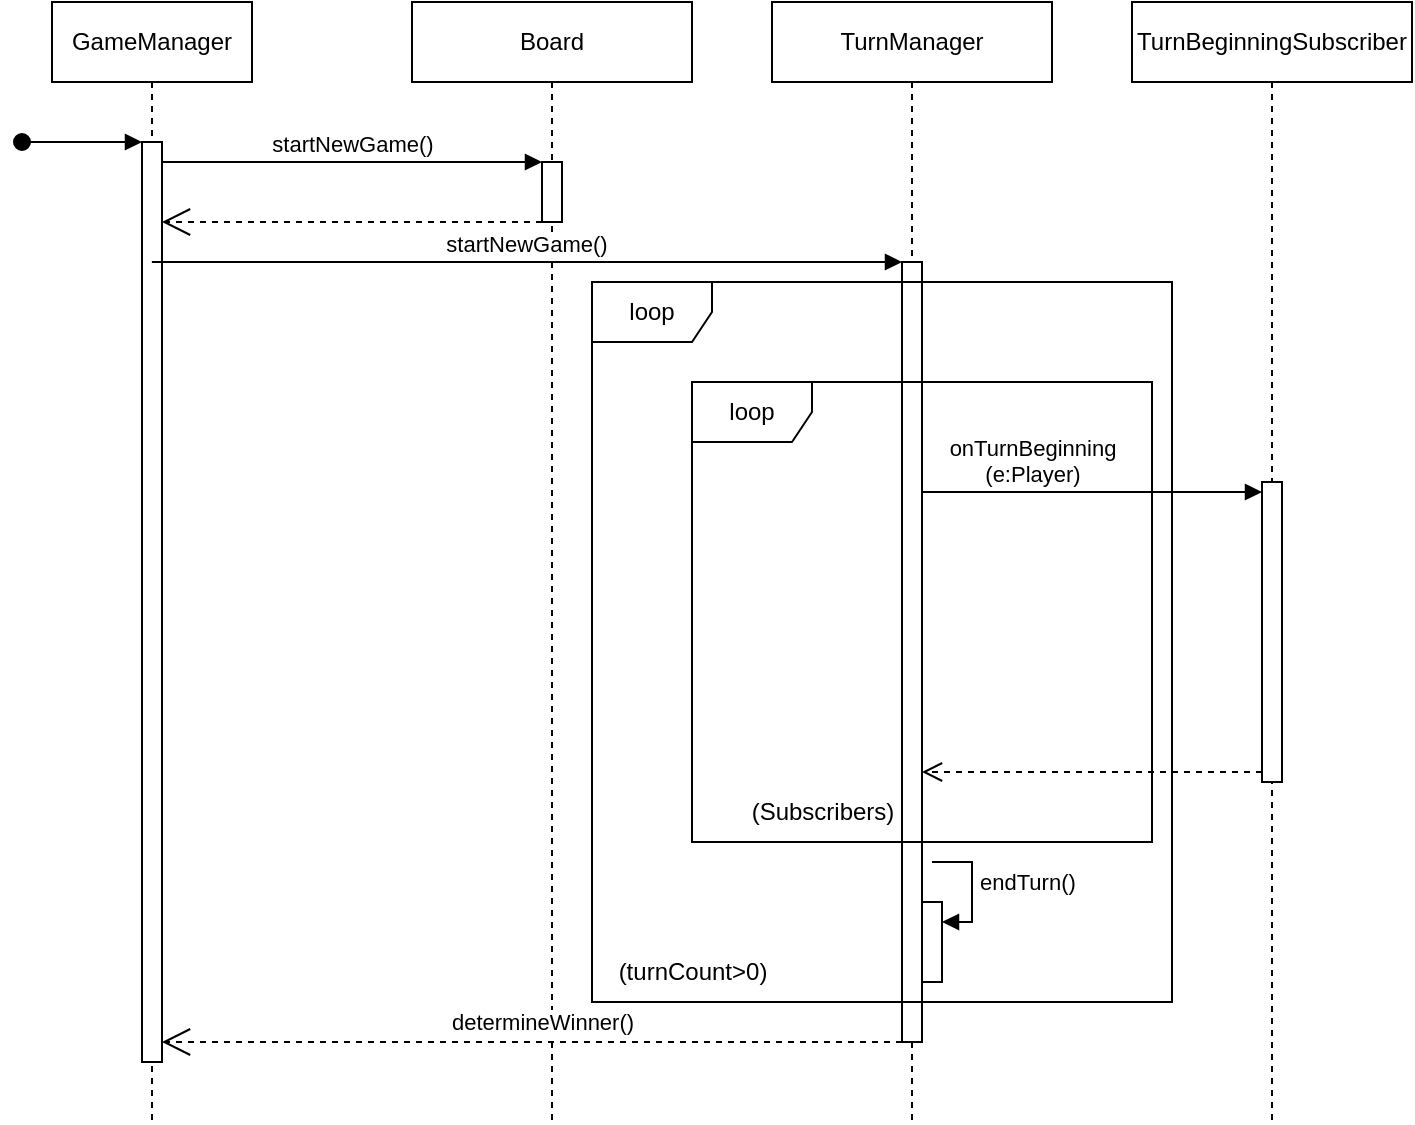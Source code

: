 <mxfile version="26.0.16">
  <diagram name="Page-1" id="2YBvvXClWsGukQMizWep">
    <mxGraphModel dx="1674" dy="755" grid="1" gridSize="10" guides="1" tooltips="1" connect="1" arrows="1" fold="1" page="1" pageScale="1" pageWidth="850" pageHeight="1100" math="0" shadow="0">
      <root>
        <mxCell id="0" />
        <mxCell id="1" parent="0" />
        <mxCell id="Z1qNNqM0Qw58RaxIg1VF-159" value="GameManager" style="shape=umlLifeline;perimeter=lifelinePerimeter;whiteSpace=wrap;html=1;container=0;dropTarget=0;collapsible=0;recursiveResize=0;outlineConnect=0;portConstraint=eastwest;newEdgeStyle={&quot;edgeStyle&quot;:&quot;elbowEdgeStyle&quot;,&quot;elbow&quot;:&quot;vertical&quot;,&quot;curved&quot;:0,&quot;rounded&quot;:0};" parent="1" vertex="1">
          <mxGeometry x="80" y="50" width="100" height="560" as="geometry" />
        </mxCell>
        <mxCell id="Z1qNNqM0Qw58RaxIg1VF-160" value="" style="html=1;points=[];perimeter=orthogonalPerimeter;outlineConnect=0;targetShapes=umlLifeline;portConstraint=eastwest;newEdgeStyle={&quot;edgeStyle&quot;:&quot;elbowEdgeStyle&quot;,&quot;elbow&quot;:&quot;vertical&quot;,&quot;curved&quot;:0,&quot;rounded&quot;:0};" parent="Z1qNNqM0Qw58RaxIg1VF-159" vertex="1">
          <mxGeometry x="45" y="70" width="10" height="460" as="geometry" />
        </mxCell>
        <mxCell id="Z1qNNqM0Qw58RaxIg1VF-161" value="" style="html=1;verticalAlign=bottom;startArrow=oval;endArrow=block;startSize=8;edgeStyle=elbowEdgeStyle;elbow=vertical;curved=0;rounded=0;" parent="Z1qNNqM0Qw58RaxIg1VF-159" target="Z1qNNqM0Qw58RaxIg1VF-160" edge="1">
          <mxGeometry relative="1" as="geometry">
            <mxPoint x="-15" y="70" as="sourcePoint" />
          </mxGeometry>
        </mxCell>
        <mxCell id="Z1qNNqM0Qw58RaxIg1VF-162" value="Board" style="shape=umlLifeline;perimeter=lifelinePerimeter;whiteSpace=wrap;html=1;container=0;dropTarget=0;collapsible=0;recursiveResize=0;outlineConnect=0;portConstraint=eastwest;newEdgeStyle={&quot;edgeStyle&quot;:&quot;elbowEdgeStyle&quot;,&quot;elbow&quot;:&quot;vertical&quot;,&quot;curved&quot;:0,&quot;rounded&quot;:0};" parent="1" vertex="1">
          <mxGeometry x="260" y="50" width="140" height="560" as="geometry" />
        </mxCell>
        <mxCell id="Z1qNNqM0Qw58RaxIg1VF-163" value="" style="html=1;points=[];perimeter=orthogonalPerimeter;outlineConnect=0;targetShapes=umlLifeline;portConstraint=eastwest;newEdgeStyle={&quot;edgeStyle&quot;:&quot;elbowEdgeStyle&quot;,&quot;elbow&quot;:&quot;vertical&quot;,&quot;curved&quot;:0,&quot;rounded&quot;:0};" parent="Z1qNNqM0Qw58RaxIg1VF-162" vertex="1">
          <mxGeometry x="65" y="80" width="10" height="30" as="geometry" />
        </mxCell>
        <mxCell id="Z1qNNqM0Qw58RaxIg1VF-164" value="s&lt;span style=&quot;background-color: light-dark(#ffffff, var(--ge-dark-color, #121212)); color: light-dark(rgb(0, 0, 0), rgb(255, 255, 255));&quot;&gt;tartNewGame()&lt;/span&gt;" style="html=1;verticalAlign=bottom;endArrow=block;edgeStyle=elbowEdgeStyle;elbow=vertical;curved=0;rounded=0;" parent="1" source="Z1qNNqM0Qw58RaxIg1VF-160" target="Z1qNNqM0Qw58RaxIg1VF-163" edge="1">
          <mxGeometry relative="1" as="geometry">
            <mxPoint x="235" y="140" as="sourcePoint" />
            <Array as="points">
              <mxPoint x="230" y="130" />
            </Array>
            <mxPoint as="offset" />
          </mxGeometry>
        </mxCell>
        <mxCell id="Z1qNNqM0Qw58RaxIg1VF-165" value="&lt;div&gt;TurnManager&lt;/div&gt;" style="shape=umlLifeline;perimeter=lifelinePerimeter;whiteSpace=wrap;html=1;container=0;dropTarget=0;collapsible=0;recursiveResize=0;outlineConnect=0;portConstraint=eastwest;newEdgeStyle={&quot;edgeStyle&quot;:&quot;elbowEdgeStyle&quot;,&quot;elbow&quot;:&quot;vertical&quot;,&quot;curved&quot;:0,&quot;rounded&quot;:0};" parent="1" vertex="1">
          <mxGeometry x="440" y="50" width="140" height="560" as="geometry" />
        </mxCell>
        <mxCell id="Z1qNNqM0Qw58RaxIg1VF-166" value="" style="html=1;points=[];perimeter=orthogonalPerimeter;outlineConnect=0;targetShapes=umlLifeline;portConstraint=eastwest;newEdgeStyle={&quot;edgeStyle&quot;:&quot;elbowEdgeStyle&quot;,&quot;elbow&quot;:&quot;vertical&quot;,&quot;curved&quot;:0,&quot;rounded&quot;:0};" parent="Z1qNNqM0Qw58RaxIg1VF-165" vertex="1">
          <mxGeometry x="65" y="130" width="10" height="390" as="geometry" />
        </mxCell>
        <mxCell id="Z1qNNqM0Qw58RaxIg1VF-167" value="" style="html=1;points=[[0,0,0,0,5],[0,1,0,0,-5],[1,0,0,0,5],[1,1,0,0,-5]];perimeter=orthogonalPerimeter;outlineConnect=0;targetShapes=umlLifeline;portConstraint=eastwest;newEdgeStyle={&quot;curved&quot;:0,&quot;rounded&quot;:0};" parent="Z1qNNqM0Qw58RaxIg1VF-165" vertex="1">
          <mxGeometry x="75" y="450" width="10" height="40" as="geometry" />
        </mxCell>
        <mxCell id="Z1qNNqM0Qw58RaxIg1VF-168" value="endTurn()" style="html=1;align=left;spacingLeft=2;endArrow=block;rounded=0;edgeStyle=orthogonalEdgeStyle;curved=0;rounded=0;" parent="Z1qNNqM0Qw58RaxIg1VF-165" target="Z1qNNqM0Qw58RaxIg1VF-167" edge="1">
          <mxGeometry x="-0.077" relative="1" as="geometry">
            <mxPoint x="80" y="430" as="sourcePoint" />
            <Array as="points">
              <mxPoint x="100" y="430" />
              <mxPoint x="100" y="460" />
            </Array>
            <mxPoint as="offset" />
          </mxGeometry>
        </mxCell>
        <mxCell id="Z1qNNqM0Qw58RaxIg1VF-169" value="&lt;div&gt;&lt;br&gt;&lt;/div&gt;&lt;div&gt;&lt;br&gt;&lt;/div&gt;" style="endArrow=open;endSize=12;dashed=1;html=1;rounded=0;" parent="1" edge="1">
          <mxGeometry width="160" relative="1" as="geometry">
            <mxPoint x="325" y="160" as="sourcePoint" />
            <mxPoint x="135" y="160" as="targetPoint" />
          </mxGeometry>
        </mxCell>
        <mxCell id="Z1qNNqM0Qw58RaxIg1VF-170" value="startNewGame()" style="html=1;verticalAlign=bottom;endArrow=block;curved=0;rounded=0;" parent="1" target="Z1qNNqM0Qw58RaxIg1VF-166" edge="1">
          <mxGeometry x="-0.001" width="80" relative="1" as="geometry">
            <mxPoint x="129.929" y="180" as="sourcePoint" />
            <mxPoint x="490" y="180" as="targetPoint" />
            <mxPoint as="offset" />
          </mxGeometry>
        </mxCell>
        <mxCell id="Z1qNNqM0Qw58RaxIg1VF-171" value="d&lt;span style=&quot;background-color: light-dark(#ffffff, var(--ge-dark-color, #121212)); color: light-dark(rgb(0, 0, 0), rgb(255, 255, 255));&quot;&gt;etermineWinner()&lt;/span&gt;" style="endArrow=open;endSize=12;dashed=1;html=1;rounded=0;" parent="1" source="Z1qNNqM0Qw58RaxIg1VF-166" edge="1">
          <mxGeometry x="-0.028" y="-10" width="160" relative="1" as="geometry">
            <mxPoint x="495" y="570" as="sourcePoint" />
            <mxPoint x="135" y="570" as="targetPoint" />
            <Array as="points">
              <mxPoint x="320" y="570" />
            </Array>
            <mxPoint as="offset" />
          </mxGeometry>
        </mxCell>
        <mxCell id="Z1qNNqM0Qw58RaxIg1VF-172" value="(turnCount&lt;span style=&quot;background-color: transparent; color: light-dark(rgb(0, 0, 0), rgb(255, 255, 255));&quot;&gt;&amp;gt;0)&lt;/span&gt;" style="text;html=1;align=center;verticalAlign=middle;resizable=0;points=[];autosize=1;strokeColor=none;fillColor=none;" parent="1" vertex="1">
          <mxGeometry x="350" y="520" width="100" height="30" as="geometry" />
        </mxCell>
        <mxCell id="Z1qNNqM0Qw58RaxIg1VF-173" value="loop" style="shape=umlFrame;whiteSpace=wrap;html=1;pointerEvents=0;" parent="1" vertex="1">
          <mxGeometry x="350" y="190" width="290" height="360" as="geometry" />
        </mxCell>
        <mxCell id="Z1qNNqM0Qw58RaxIg1VF-174" value="loop" style="shape=umlFrame;whiteSpace=wrap;html=1;pointerEvents=0;" parent="1" vertex="1">
          <mxGeometry x="400" y="240" width="230" height="230" as="geometry" />
        </mxCell>
        <mxCell id="Z1qNNqM0Qw58RaxIg1VF-201" value="(Subscribers)" style="text;html=1;align=center;verticalAlign=middle;resizable=0;points=[];autosize=1;strokeColor=none;fillColor=none;" parent="1" vertex="1">
          <mxGeometry x="420" y="440" width="90" height="30" as="geometry" />
        </mxCell>
        <mxCell id="Z1qNNqM0Qw58RaxIg1VF-214" value="TurnBeginningSubscriber" style="shape=umlLifeline;perimeter=lifelinePerimeter;whiteSpace=wrap;html=1;container=0;dropTarget=0;collapsible=0;recursiveResize=0;outlineConnect=0;portConstraint=eastwest;newEdgeStyle={&quot;edgeStyle&quot;:&quot;elbowEdgeStyle&quot;,&quot;elbow&quot;:&quot;vertical&quot;,&quot;curved&quot;:0,&quot;rounded&quot;:0};" parent="1" vertex="1">
          <mxGeometry x="620" y="50" width="140" height="560" as="geometry" />
        </mxCell>
        <mxCell id="Z1qNNqM0Qw58RaxIg1VF-219" value="" style="html=1;points=[[0,0,0,0,5],[0,1,0,0,-5],[1,0,0,0,5],[1,1,0,0,-5]];perimeter=orthogonalPerimeter;outlineConnect=0;targetShapes=umlLifeline;portConstraint=eastwest;newEdgeStyle={&quot;curved&quot;:0,&quot;rounded&quot;:0};" parent="Z1qNNqM0Qw58RaxIg1VF-214" vertex="1">
          <mxGeometry x="65" y="240" width="10" height="150" as="geometry" />
        </mxCell>
        <mxCell id="Z1qNNqM0Qw58RaxIg1VF-220" value="onTurnBeginning&lt;div&gt;(e:Player)&lt;/div&gt;" style="html=1;verticalAlign=bottom;endArrow=block;curved=0;rounded=0;entryX=0;entryY=0;entryDx=0;entryDy=5;" parent="1" source="Z1qNNqM0Qw58RaxIg1VF-166" target="Z1qNNqM0Qw58RaxIg1VF-219" edge="1">
          <mxGeometry x="-0.353" relative="1" as="geometry">
            <mxPoint x="615" y="275" as="sourcePoint" />
            <mxPoint as="offset" />
          </mxGeometry>
        </mxCell>
        <mxCell id="Z1qNNqM0Qw58RaxIg1VF-221" value="" style="html=1;verticalAlign=bottom;endArrow=open;dashed=1;endSize=8;curved=0;rounded=0;exitX=0;exitY=1;exitDx=0;exitDy=-5;" parent="1" source="Z1qNNqM0Qw58RaxIg1VF-219" target="Z1qNNqM0Qw58RaxIg1VF-166" edge="1">
          <mxGeometry relative="1" as="geometry">
            <mxPoint x="615" y="345" as="targetPoint" />
          </mxGeometry>
        </mxCell>
      </root>
    </mxGraphModel>
  </diagram>
</mxfile>
